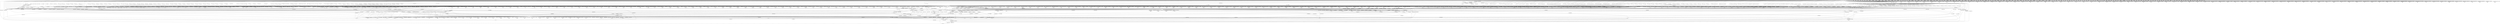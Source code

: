 digraph {
    0 [ label = "\"ETH\"" ]
    1 [ label = "\"SYN\"" ]
    2 [ label = "\"LTC\"" ]
    3 [ label = "\"BNB\"" ]
    4 [ label = "\"NEO\"" ]
    5 [ label = "\"QTUM\"" ]
    6 [ label = "\"EOS\"" ]
    7 [ label = "\"SNT\"" ]
    8 [ label = "\"BNT\"" ]
    9 [ label = "\"BCC\"" ]
    10 [ label = "\"GAS\"" ]
    11 [ label = "\"ALT\"" ]
    12 [ label = "\"HSR\"" ]
    13 [ label = "\"OAX\"" ]
    14 [ label = "\"DNT\"" ]
    15 [ label = "\"MCO\"" ]
    16 [ label = "\"ICN\"" ]
    17 [ label = "\"WTC\"" ]
    18 [ label = "\"LRC\"" ]
    19 [ label = "\"YOYO\"" ]
    20 [ label = "\"OMG\"" ]
    21 [ label = "\"ZRX\"" ]
    22 [ label = "\"STRAT\"" ]
    23 [ label = "\"SNGLS\"" ]
    24 [ label = "\"BQX\"" ]
    25 [ label = "\"KNC\"" ]
    26 [ label = "\"FUN\"" ]
    27 [ label = "\"SNM\"" ]
    28 [ label = "\"IOTA\"" ]
    29 [ label = "\"LINK\"" ]
    30 [ label = "\"XVG\"" ]
    31 [ label = "\"SALT\"" ]
    32 [ label = "\"MDA\"" ]
    33 [ label = "\"MTL\"" ]
    34 [ label = "\"SUB\"" ]
    35 [ label = "\"ETC\"" ]
    36 [ label = "\"MTH\"" ]
    37 [ label = "\"ENG\"" ]
    38 [ label = "\"ZEC\"" ]
    39 [ label = "\"AST\"" ]
    40 [ label = "\"DASH\"" ]
    41 [ label = "\"BTG\"" ]
    42 [ label = "\"EVX\"" ]
    43 [ label = "\"REQ\"" ]
    44 [ label = "\"VIB\"" ]
    45 [ label = "\"TRX\"" ]
    46 [ label = "\"POWR\"" ]
    47 [ label = "\"ARK\"" ]
    48 [ label = "\"XRP\"" ]
    49 [ label = "\"MOD\"" ]
    50 [ label = "\"ENJ\"" ]
    51 [ label = "\"STORJ\"" ]
    52 [ label = "\"VEN\"" ]
    53 [ label = "\"KMD\"" ]
    54 [ label = "\"NULS\"" ]
    55 [ label = "\"RCN\"" ]
    56 [ label = "\"RDN\"" ]
    57 [ label = "\"XMR\"" ]
    58 [ label = "\"DLT\"" ]
    59 [ label = "\"AMB\"" ]
    60 [ label = "\"BAT\"" ]
    61 [ label = "\"BCPT\"" ]
    62 [ label = "\"ARN\"" ]
    63 [ label = "\"GVT\"" ]
    64 [ label = "\"CDT\"" ]
    65 [ label = "\"GXS\"" ]
    66 [ label = "\"POE\"" ]
    67 [ label = "\"QSP\"" ]
    68 [ label = "\"BTS\"" ]
    69 [ label = "\"XZC\"" ]
    70 [ label = "\"LSK\"" ]
    71 [ label = "\"TNT\"" ]
    72 [ label = "\"FUEL\"" ]
    73 [ label = "\"MANA\"" ]
    74 [ label = "\"BCD\"" ]
    75 [ label = "\"DGD\"" ]
    76 [ label = "\"ADX\"" ]
    77 [ label = "\"ADA\"" ]
    78 [ label = "\"PPT\"" ]
    79 [ label = "\"CMT\"" ]
    80 [ label = "\"XLM\"" ]
    81 [ label = "\"CND\"" ]
    82 [ label = "\"LEND\"" ]
    83 [ label = "\"WABI\"" ]
    84 [ label = "\"TNB\"" ]
    85 [ label = "\"WAVES\"" ]
    86 [ label = "\"GTO\"" ]
    87 [ label = "\"ICX\"" ]
    88 [ label = "\"OST\"" ]
    89 [ label = "\"ELF\"" ]
    90 [ label = "\"AION\"" ]
    91 [ label = "\"NEBL\"" ]
    92 [ label = "\"BRD\"" ]
    93 [ label = "\"EDO\"" ]
    94 [ label = "\"WINGS\"" ]
    95 [ label = "\"NAV\"" ]
    96 [ label = "\"LUN\"" ]
    97 [ label = "\"TRIG\"" ]
    98 [ label = "\"APPC\"" ]
    99 [ label = "\"VIBE\"" ]
    100 [ label = "\"RLC\"" ]
    101 [ label = "\"INS\"" ]
    102 [ label = "\"PIVX\"" ]
    103 [ label = "\"IOST\"" ]
    104 [ label = "\"CHAT\"" ]
    105 [ label = "\"STEEM\"" ]
    106 [ label = "\"NANO\"" ]
    107 [ label = "\"VIA\"" ]
    108 [ label = "\"BLZ\"" ]
    109 [ label = "\"AE\"" ]
    110 [ label = "\"RPX\"" ]
    111 [ label = "\"NCASH\"" ]
    112 [ label = "\"POA\"" ]
    113 [ label = "\"ZIL\"" ]
    114 [ label = "\"ONT\"" ]
    115 [ label = "\"STORM\"" ]
    116 [ label = "\"XEM\"" ]
    117 [ label = "\"WAN\"" ]
    118 [ label = "\"WPR\"" ]
    119 [ label = "\"QLC\"" ]
    120 [ label = "\"SYS\"" ]
    121 [ label = "\"GRS\"" ]
    122 [ label = "\"CLOAK\"" ]
    123 [ label = "\"GNT\"" ]
    124 [ label = "\"LOOM\"" ]
    125 [ label = "\"BCN\"" ]
    126 [ label = "\"REP\"" ]
    127 [ label = "\"TUSD\"" ]
    128 [ label = "\"ZEN\"" ]
    129 [ label = "\"SKY\"" ]
    130 [ label = "\"CVC\"" ]
    131 [ label = "\"THETA\"" ]
    132 [ label = "\"IOTX\"" ]
    133 [ label = "\"QKC\"" ]
    134 [ label = "\"AGI\"" ]
    135 [ label = "\"NXS\"" ]
    136 [ label = "\"DATA\"" ]
    137 [ label = "\"SC\"" ]
    138 [ label = "\"NPXS\"" ]
    139 [ label = "\"KEY\"" ]
    140 [ label = "\"NAS\"" ]
    141 [ label = "\"MFT\"" ]
    142 [ label = "\"DENT\"" ]
    143 [ label = "\"ARDR\"" ]
    144 [ label = "\"HOT\"" ]
    145 [ label = "\"VET\"" ]
    146 [ label = "\"DOCK\"" ]
    147 [ label = "\"POLY\"" ]
    148 [ label = "\"PHX\"" ]
    149 [ label = "\"HC\"" ]
    150 [ label = "\"GO\"" ]
    151 [ label = "\"JTO\"" ]
    152 [ label = "\"RVN\"" ]
    153 [ label = "\"DCR\"" ]
    154 [ label = "\"ID\"" ]
    155 [ label = "\"MITH\"" ]
    156 [ label = "\"AEUR\"" ]
    157 [ label = "\"BCHSV\"" ]
    158 [ label = "\"REN\"" ]
    159 [ label = "\"BONK\"" ]
    160 [ label = "\"USDS\"" ]
    161 [ label = "\"ONG\"" ]
    162 [ label = "\"FET\"" ]
    163 [ label = "\"CELR\"" ]
    164 [ label = "\"RDNT\"" ]
    165 [ label = "\"ACE\"" ]
    166 [ label = "\"VIC\"" ]
    167 [ label = "\"VANRY\"" ]
    168 [ label = "\"NTRN\"" ]
    169 [ label = "\"XAI\"" ]
    170 [ label = "\"BTCB\"" ]
    171 [ label = "\"1000SATS\"" ]
    172 [ label = "\"USDSB\"" ]
    173 [ label = "\"ERD\"" ]
    174 [ label = "\"AI\"" ]
    175 [ label = "\"DUSK\"" ]
    176 [ label = "\"BGBP\"" ]
    177 [ label = "\"LQTY\"" ]
    178 [ label = "\"WIN\"" ]
    179 [ label = "\"COS\"" ]
    180 [ label = "\"TUSDB\"" ]
    181 [ label = "\"COCOS\"" ]
    182 [ label = "\"TOMO\"" ]
    183 [ label = "\"PERL\"" ]
    184 [ label = "\"CHZ\"" ]
    185 [ label = "\"BAND\"" ]
    186 [ label = "\"WIF\"" ]
    187 [ label = "\"BEAM\"" ]
    188 [ label = "\"XTZ\"" ]
    189 [ label = "\"HBAR\"" ]
    190 [ label = "\"NKN\"" ]
    191 [ label = "\"STX\"" ]
    192 [ label = "\"KAVA\"" ]
    193 [ label = "\"NGN\"" ]
    194 [ label = "\"ARPA\"" ]
    195 [ label = "\"CTXC\"" ]
    196 [ label = "\"FDUSD\"" ]
    197 [ label = "\"MAV\"" ]
    198 [ label = "\"TROY\"" ]
    199 [ label = "\"VITE\"" ]
    200 [ label = "\"FTT\"" ]
    201 [ label = "\"GNS\"" ]
    202 [ label = "\"DYM\"" ]
    203 [ label = "\"OGN\"" ]
    204 [ label = "\"DREP\"" ]
    205 [ label = "\"BULL\"" ]
    206 [ label = "\"BEAR\"" ]
    207 [ label = "\"ETHBULL\"" ]
    208 [ label = "\"ETHBEAR\"" ]
    209 [ label = "\"TCT\"" ]
    210 [ label = "\"WRX\"" ]
    211 [ label = "\"LTO\"" ]
    212 [ label = "\"EOSBULL\"" ]
    213 [ label = "\"EOSBEAR\"" ]
    214 [ label = "\"XRPBULL\"" ]
    215 [ label = "\"XRPBEAR\"" ]
    216 [ label = "\"MBL\"" ]
    217 [ label = "\"COTI\"" ]
    218 [ label = "\"BNBBULL\"" ]
    219 [ label = "\"BNBBEAR\"" ]
    220 [ label = "\"STPT\"" ]
    221 [ label = "\"ZAR\"" ]
    222 [ label = "\"BKRW\"" ]
    223 [ label = "\"PEPE\"" ]
    224 [ label = "\"IDRT\"" ]
    225 [ label = "\"CTSI\"" ]
    226 [ label = "\"HIVE\"" ]
    227 [ label = "\"CHR\"" ]
    228 [ label = "\"BTCUP\"" ]
    229 [ label = "\"BTCDOWN\"" ]
    230 [ label = "\"MDT\"" ]
    231 [ label = "\"STMX\"" ]
    232 [ label = "\"IQ\"" ]
    233 [ label = "\"PNT\"" ]
    234 [ label = "\"RONIN\"" ]
    235 [ label = "\"DGB\"" ]
    236 [ label = "\"UAH\"" ]
    237 [ label = "\"GFT\"" ]
    238 [ label = "\"PYTH\"" ]
    239 [ label = "\"PDA\"" ]
    240 [ label = "\"SNX\"" ]
    241 [ label = "\"ETHUP\"" ]
    242 [ label = "\"ETHDOWN\"" ]
    243 [ label = "\"ADAUP\"" ]
    244 [ label = "\"ADADOWN\"" ]
    245 [ label = "\"LINKUP\"" ]
    246 [ label = "\"LINKDOWN\"" ]
    247 [ label = "\"VTHO\"" ]
    248 [ label = "\"IRIS\"" ]
    249 [ label = "\"MKR\"" ]
    250 [ label = "\"DAI\"" ]
    251 [ label = "\"METIS\"" ]
    252 [ label = "\"JUP\"" ]
    253 [ label = "\"FIO\"" ]
    254 [ label = "\"BNBUP\"" ]
    255 [ label = "\"BNBDOWN\"" ]
    256 [ label = "\"XTZUP\"" ]
    257 [ label = "\"XTZDOWN\"" ]
    258 [ label = "\"AVA\"" ]
    259 [ label = "\"BAL\"" ]
    260 [ label = "\"YFI\"" ]
    261 [ label = "\"JST\"" ]
    262 [ label = "\"SRM\"" ]
    263 [ label = "\"ANT\"" ]
    264 [ label = "\"CRV\"" ]
    265 [ label = "\"SAND\"" ]
    266 [ label = "\"OCEAN\"" ]
    267 [ label = "\"NMR\"" ]
    268 [ label = "\"AEVO\"" ]
    269 [ label = "\"LUNA\"" ]
    270 [ label = "\"IDEX\"" ]
    271 [ label = "\"RSR\"" ]
    272 [ label = "\"PAXG\"" ]
    273 [ label = "\"WNXM\"" ]
    274 [ label = "\"TRB\"" ]
    275 [ label = "\"BZRX\"" ]
    276 [ label = "\"WBTC\"" ]
    277 [ label = "\"SUSHI\"" ]
    278 [ label = "\"YFII\"" ]
    279 [ label = "\"KSM\"" ]
    280 [ label = "\"EGLD\"" ]
    281 [ label = "\"DIA\"" ]
    282 [ label = "\"UMA\"" ]
    283 [ label = "\"EOSUP\"" ]
    284 [ label = "\"EOSDOWN\"" ]
    285 [ label = "\"TRXUP\"" ]
    286 [ label = "\"TRXDOWN\"" ]
    287 [ label = "\"XRPUP\"" ]
    288 [ label = "\"XRPDOWN\"" ]
    289 [ label = "\"DOTUP\"" ]
    290 [ label = "\"DOTDOWN\"" ]
    291 [ label = "\"BEL\"" ]
    292 [ label = "\"WING\"" ]
    293 [ label = "\"SWRV\"" ]
    294 [ label = "\"LTCUP\"" ]
    295 [ label = "\"LTCDOWN\"" ]
    296 [ label = "\"CREAM\"" ]
    297 [ label = "\"AXL\"" ]
    298 [ label = "\"NBS\"" ]
    299 [ label = "\"OXT\"" ]
    300 [ label = "\"SUN\"" ]
    301 [ label = "\"ETHFI\"" ]
    302 [ label = "\"HNT\"" ]
    303 [ label = "\"BAKE\"" ]
    304 [ label = "\"BURGER\"" ]
    305 [ label = "\"FLM\"" ]
    306 [ label = "\"SCRT\"" ]
    307 [ label = "\"CAKE\"" ]
    308 [ label = "\"SPARTA\"" ]
    309 [ label = "\"UNIUP\"" ]
    310 [ label = "\"UNIDOWN\"" ]
    311 [ label = "\"ORN\"" ]
    312 [ label = "\"UTK\"" ]
    313 [ label = "\"XVS\"" ]
    314 [ label = "\"ALPHA\"" ]
    315 [ label = "\"VIDT\"" ]
    316 [ label = "\"AAVE\"" ]
    317 [ label = "\"PORTAL\"" ]
    318 [ label = "\"WBETH\"" ]
    319 [ label = "\"SXPUP\"" ]
    320 [ label = "\"SXPDOWN\"" ]
    321 [ label = "\"COMBO\"" ]
    322 [ label = "\"FILUP\"" ]
    323 [ label = "\"FILDOWN\"" ]
    324 [ label = "\"YFIUP\"" ]
    325 [ label = "\"YFIDOWN\"" ]
    326 [ label = "\"EDU\"" ]
    327 [ label = "\"AERGO\"" ]
    328 [ label = "\"EASY\"" ]
    329 [ label = "\"AUDIO\"" ]
    330 [ label = "\"CTK\"" ]
    331 [ label = "\"BCHUP\"" ]
    332 [ label = "\"BCHDOWN\"" ]
    333 [ label = "\"BOT\"" ]
    334 [ label = "\"AKRO\"" ]
    335 [ label = "\"KP3R\"" ]
    336 [ label = "\"AXS\"" ]
    337 [ label = "\"HARD\"" ]
    338 [ label = "\"RENBTC\"" ]
    339 [ label = "\"SLP\"" ]
    340 [ label = "\"CVP\"" ]
    341 [ label = "\"STRAX\"" ]
    342 [ label = "\"FOR\"" ]
    343 [ label = "\"UNFI\"" ]
    344 [ label = "\"FRONT\"" ]
    345 [ label = "\"BCHA\"" ]
    346 [ label = "\"ROSE\"" ]
    347 [ label = "\"HEGIC\"" ]
    348 [ label = "\"AAVEUP\"" ]
    349 [ label = "\"AAVEDOWN\"" ]
    350 [ label = "\"PROM\"" ]
    351 [ label = "\"SKL\"" ]
    352 [ label = "\"SUSD\"" ]
    353 [ label = "\"COVER\"" ]
    354 [ label = "\"GLM\"" ]
    355 [ label = "\"GHST\"" ]
    356 [ label = "\"SUSHIUP\"" ]
    357 [ label = "\"SUSHIDOWN\"" ]
    358 [ label = "\"XLMUP\"" ]
    359 [ label = "\"XLMDOWN\"" ]
    360 [ label = "\"DF\"" ]
    361 [ label = "\"GRT\"" ]
    362 [ label = "\"JUV\"" ]
    363 [ label = "\"PSG\"" ]
    364 [ label = "\"BVND\"" ]
    365 [ label = "\"1INCH\"" ]
    366 [ label = "\"REEF\"" ]
    367 [ label = "\"OG\"" ]
    368 [ label = "\"ATM\"" ]
    369 [ label = "\"ASR\"" ]
    370 [ label = "\"CELO\"" ]
    371 [ label = "\"RIF\"" ]
    372 [ label = "\"BTCST\"" ]
    373 [ label = "\"TRU\"" ]
    374 [ label = "\"DEXE\"" ]
    375 [ label = "\"CKB\"" ]
    376 [ label = "\"TWT\"" ]
    377 [ label = "\"FIRO\"" ]
    378 [ label = "\"BETH\"" ]
    379 [ label = "\"PROS\"" ]
    380 [ label = "\"LIT\"" ]
    381 [ label = "\"VAI\"" ]
    382 [ label = "\"SFP\"" ]
    383 [ label = "\"FXS\"" ]
    384 [ label = "\"DODO\"" ]
    385 [ label = "\"UFT\"" ]
    386 [ label = "\"ACM\"" ]
    387 [ label = "\"AUCTION\"" ]
    388 [ label = "\"PHA\"" ]
    389 [ label = "\"TVK\"" ]
    390 [ label = "\"BADGER\"" ]
    391 [ label = "\"FIS\"" ]
    392 [ label = "\"OM\"" ]
    393 [ label = "\"POND\"" ]
    394 [ label = "\"DEGO\"" ]
    395 [ label = "\"ALICE\"" ]
    396 [ label = "\"BIFI\"" ]
    397 [ label = "\"LINA\"" ]
    398 [ label = "\"PERP\"" ]
    399 [ label = "\"RAMP\"" ]
    400 [ label = "\"SUPER\"" ]
    401 [ label = "\"CFX\"" ]
    402 [ label = "\"EPS\"" ]
    403 [ label = "\"AUTO\"" ]
    404 [ label = "\"TKO\"" ]
    405 [ label = "\"PUNDIX\"" ]
    406 [ label = "\"TLM\"" ]
    407 [ label = "\"1INCHUP\"" ]
    408 [ label = "\"1INCHDOWN\"" ]
    409 [ label = "\"MIR\"" ]
    410 [ label = "\"BAR\"" ]
    411 [ label = "\"FORTH\"" ]
    412 [ label = "\"EZ\"" ]
    413 [ label = "\"BOME\"" ]
    414 [ label = "\"ICP\"" ]
    415 [ label = "\"AR\"" ]
    416 [ label = "\"POLS\"" ]
    417 [ label = "\"MDX\"" ]
    418 [ label = "\"MASK\"" ]
    419 [ label = "\"LPT\"" ]
    420 [ label = "\"AGIX\"" ]
    421 [ label = "\"NU\"" ]
    422 [ label = "\"ATA\"" ]
    423 [ label = "\"GTC\"" ]
    424 [ label = "\"TORN\"" ]
    425 [ label = "\"KEEP\"" ]
    426 [ label = "\"ERN\"" ]
    427 [ label = "\"KLAY\"" ]
    428 [ label = "\"BOND\"" ]
    429 [ label = "\"MLN\"" ]
    430 [ label = "\"BEAMX\"" ]
    431 [ label = "\"C98\"" ]
    432 [ label = "\"CLV\"" ]
    433 [ label = "\"QNT\"" ]
    434 [ label = "\"FLOW\"" ]
    435 [ label = "\"XEC\"" ]
    436 [ label = "\"MINA\"" ]
    437 [ label = "\"RAY\"" ]
    438 [ label = "\"FARM\"" ]
    439 [ label = "\"ALPACA\"" ]
    440 [ label = "\"MBOX\"" ]
    441 [ label = "\"VGX\"" ]
    442 [ label = "\"WAXP\"" ]
    443 [ label = "\"TRIBE\"" ]
    444 [ label = "\"GNO\"" ]
    445 [ label = "\"DYDX\"" ]
    446 [ label = "\"USDP\"" ]
    447 [ label = "\"GALA\"" ]
    448 [ label = "\"ILV\"" ]
    449 [ label = "\"YGG\"" ]
    450 [ label = "\"FIDA\"" ]
    451 [ label = "\"AGLD\"" ]
    452 [ label = "\"RAD\"" ]
    453 [ label = "\"BETA\"" ]
    454 [ label = "\"RARE\"" ]
    455 [ label = "\"SSV\"" ]
    456 [ label = "\"LAZIO\"" ]
    457 [ label = "\"CHESS\"" ]
    458 [ label = "\"DAR\"" ]
    459 [ label = "\"BNX\"" ]
    460 [ label = "\"RGT\"" ]
    461 [ label = "\"MOVR\"" ]
    462 [ label = "\"CITY\"" ]
    463 [ label = "\"ENS\"" ]
    464 [ label = "\"QI\"" ]
    465 [ label = "\"PORTO\"" ]
    466 [ label = "\"JASMY\"" ]
    467 [ label = "\"AMP\"" ]
    468 [ label = "\"PLA\"" ]
    469 [ label = "\"PYR\"" ]
    470 [ label = "\"RNDR\"" ]
    471 [ label = "\"ALCX\"" ]
    472 [ label = "\"SANTOS\"" ]
    473 [ label = "\"MC\"" ]
    474 [ label = "\"ANY\"" ]
    475 [ label = "\"BICO\"" ]
    476 [ label = "\"FLUX\"" ]
    477 [ label = "\"VOXEL\"" ]
    478 [ label = "\"HIGH\"" ]
    479 [ label = "\"CVX\"" ]
    480 [ label = "\"PEOPLE\"" ]
    481 [ label = "\"OOKI\"" ]
    482 [ label = "\"SPELL\"" ]
    483 [ label = "\"UST\"" ]
    484 [ label = "\"JOE\"" ]
    485 [ label = "\"ACH\"" ]
    486 [ label = "\"IMX\"" ]
    487 [ label = "\"GLMR\"" ]
    488 [ label = "\"LOKA\"" ]
    489 [ label = "\"API3\"" ]
    490 [ label = "\"BTTC\"" ]
    491 [ label = "\"ACA\"" ]
    492 [ label = "\"ANC\"" ]
    493 [ label = "\"BDOT\"" ]
    494 [ label = "\"XNO\"" ]
    495 [ label = "\"WOO\"" ]
    496 [ label = "\"ALPINE\"" ]
    497 [ label = "\"T\"" ]
    498 [ label = "\"ASTR\"" ]
    499 [ label = "\"JPY\"" ]
    500 [ label = "\"KDA\"" ]
    501 [ label = "\"APE\"" ]
    502 [ label = "\"BSW\"" ]
    503 [ label = "\"MULTI\"" ]
    504 [ label = "\"MOB\"" ]
    505 [ label = "\"NEXO\"" ]
    506 [ label = "\"REI\"" ]
    507 [ label = "\"GAL\"" ]
    508 [ label = "\"ARS\"" ]
    509 [ label = "\"EPX\"" ]
    510 [ label = "\"LUNC\"" ]
    511 [ label = "\"USTC\"" ]
    512 [ label = "\"ARKM\"" ]
    513 [ label = "\"LEVER\"" ]
    514 [ label = "\"STG\"" ]
    515 [ label = "\"GMX\"" ]
    516 [ label = "\"POLYX\"" ]
    517 [ label = "\"APT\"" ]
    518 [ label = "\"PLN\"" ]
    519 [ label = "\"OSMO\"" ]
    520 [ label = "\"HFT\"" ]
    521 [ label = "\"HOOK\"" ]
    522 [ label = "\"MAGIC\"" ]
    523 [ label = "\"RON\"" ]
    524 [ label = "\"HIFI\"" ]
    525 [ label = "\"RPL\"" ]
    0 -> 518 [ label = "-13.77066389291676" ]
    196 -> 131 [ label = "1.5626698261027023" ]
    196 -> 517 [ label = "3.875485204252006" ]
    326 -> 3 [ label = "9.109396107847996" ]
    154 -> 127 [ label = "-0.7275197107780541" ]
    73 -> 3 [ label = "9.333516069162574" ]
    478 -> 3 [ label = "7.777699914100935" ]
    270 -> 3 [ label = "12.300755417025048" ]
    5 -> 0 [ label = "9.661273242852134" ]
    0 -> 5 [ label = "-9.661273242852134" ]
    6 -> 0 [ label = "11.819911223061043" ]
    0 -> 6 [ label = "-11.819911223061043" ]
    7 -> 0 [ label = "16.312155558726236" ]
    0 -> 7 [ label = "-16.312155558726236" ]
    8 -> 0 [ label = "12.05321105898724" ]
    0 -> 8 [ label = "-12.05321105898724" ]
    181 -> 3 [ label = "7.482936001593622" ]
    511 -> 196 [ label = "5.178737412276596" ]
    3 -> 181 [ label = "-7.482936001593622" ]
    414 -> 0 [ label = "8.16462562856839" ]
    3 -> 0 [ label = "2.668409424133763" ]
    0 -> 3 [ label = "-2.668409424133763" ]
    0 -> 378 [ label = "-0.0005771934627455233" ]
    0 -> 304 [ label = "-11.117787378107137" ]
    328 -> 0 [ label = "7.32655212141281" ]
    307 -> 3 [ label = "7.109196909360847" ]
    210 -> 3 [ label = "11.294943948780524" ]
    343 -> 3 [ label = "5.2356878190666185" ]
    13 -> 0 [ label = "12.457457055381767" ]
    0 -> 13 [ label = "-12.457457055381767" ]
    14 -> 0 [ label = "15.123698491024392" ]
    0 -> 14 [ label = "-15.123698491024392" ]
    15 -> 0 [ label = "7.436712984832976" ]
    0 -> 15 [ label = "-7.436712984832976" ]
    16 -> 0 [ label = "9.231996116036905" ]
    0 -> 16 [ label = "-9.231996116036905" ]
    259 -> 3 [ label = "1.2317521450971554" ]
    169 -> 196 [ label = "-0.20489192483723398" ]
    439 -> 3 [ label = "10.048925519962333" ]
    274 -> 3 [ label = "0.9517638143471524" ]
    17 -> 0 [ label = "12.042825320425916" ]
    0 -> 17 [ label = "-12.042825320425916" ]
    0 -> 502 [ label = "-12.837754895921446" ]
    0 -> 264 [ label = "-12.232516725307324" ]
    18 -> 0 [ label = "13.141578550656074" ]
    0 -> 18 [ label = "-13.141578550656074" ]
    308 -> 3 [ label = "13.893747103889208" ]
    3 -> 279 [ label = "-3.461163892258534" ]
    222 -> 316 [ label = "17.324804627611726" ]
    230 -> 3 [ label = "10.405656308580824" ]
    182 -> 3 [ label = "4.941198646383814" ]
    3 -> 230 [ label = "-10.405656308580824" ]
    20 -> 0 [ label = "10.304034684851382" ]
    0 -> 20 [ label = "-10.304034684851382" ]
    3 -> 182 [ label = "-4.941198646383814" ]
    3 -> 253 [ label = "-12.515404404591045" ]
    21 -> 0 [ label = "13.29639462264925" ]
    0 -> 21 [ label = "-13.29639462264925" ]
    263 -> 3 [ label = "5.825005628879291" ]
    223 -> 196 [ label = "17.189562358457437" ]
    22 -> 0 [ label = "9.891278848298457" ]
    0 -> 22 [ label = "-9.891278848298457" ]
    512 -> 3 [ label = "7.715550303835332" ]
    3 -> 487 [ label = "-9.935801418446372" ]
    23 -> 0 [ label = "14.202015798870203" ]
    0 -> 23 [ label = "-14.202015798870203" ]
    196 -> 186 [ label = "1.443023090620804" ]
    480 -> 3 [ label = "14.384674109436537" ]
    24 -> 0 [ label = "9.628358620379398" ]
    0 -> 24 [ label = "-9.628358620379398" ]
    127 -> 164 [ label = "-1.6099927379084407" ]
    0 -> 306 [ label = "-12.57401656470609" ]
    25 -> 0 [ label = "11.309150630073702" ]
    0 -> 25 [ label = "-11.309150630073702" ]
    196 -> 413 [ label = "-6.471368674264591" ]
    397 -> 3 [ label = "13.644133213817735" ]
    26 -> 0 [ label = "19.38560020021888" ]
    0 -> 26 [ label = "-19.38560020021888" ]
    196 -> 268 [ label = "1.207892851641333" ]
    231 -> 0 [ label = "18.38560020021888" ]
    27 -> 0 [ label = "14.291757591607398" ]
    0 -> 27 [ label = "-14.291757591607398" ]
    4 -> 0 [ label = "7.710283551513701" ]
    0 -> 4 [ label = "-7.710283551513701" ]
    183 -> 3 [ label = "13.765656630388484" ]
    0 -> 231 [ label = "-18.38560020021888" ]
    28 -> 0 [ label = "13.454215042689615" ]
    0 -> 28 [ label = "-13.454215042689615" ]
    3 -> 183 [ label = "-13.765656630388484" ]
    3 -> 226 [ label = "-7.864806636937266" ]
    29 -> 0 [ label = "7.577043679874823" ]
    0 -> 29 [ label = "-7.577043679874823" ]
    3 -> 483 [ label = "-10.141213075484343" ]
    3 -> 73 [ label = "-9.333516069162574" ]
    30 -> 0 [ label = "19.235574756214273" ]
    0 -> 30 [ label = "-19.235574756214273" ]
    346 -> 0 [ label = "14.589938559994263" ]
    204 -> 3 [ label = "13.38005255169616" ]
    31 -> 0 [ label = "9.779283727017592" ]
    0 -> 31 [ label = "-9.779283727017592" ]
    0 -> 458 [ label = "-13.267654727208196" ]
    3 -> 165 [ label = "-5.80309085245085" ]
    32 -> 0 [ label = "9.108599478870886" ]
    0 -> 32 [ label = "-9.108599478870886" ]
    413 -> 196 [ label = "6.471368674264591" ]
    301 -> 196 [ label = "-1.6359865037456232" ]
    33 -> 0 [ label = "10.514982131782268" ]
    0 -> 33 [ label = "-10.514982131782268" ]
    417 -> 3 [ label = "10.65777297010991" ]
    127 -> 344 [ label = "1.01128093610049" ]
    34 -> 0 [ label = "12.985071628120881" ]
    0 -> 34 [ label = "-12.985071628120881" ]
    127 -> 174 [ label = "0.8114710305298359" ]
    470 -> 196 [ label = "-3.6280736541961365" ]
    3 -> 417 [ label = "-10.65777297010991" ]
    0 -> 328 [ label = "-7.32655212141281" ]
    35 -> 0 [ label = "6.823370846788346" ]
    0 -> 35 [ label = "-6.823370846788346" ]
    336 -> 0 [ label = "8.43521408075956" ]
    422 -> 3 [ label = "11.404091563263778" ]
    3 -> 199 [ label = "-10.466002164514775" ]
    458 -> 3 [ label = "11.390549416190614" ]
    36 -> 0 [ label = "14.561753145040262" ]
    0 -> 36 [ label = "-14.561753145040262" ]
    0 -> 336 [ label = "-8.43521408075956" ]
    196 -> 0 [ label = "11.775276932786278" ]
    37 -> 0 [ label = "9.06676337508267" ]
    0 -> 37 [ label = "-9.06676337508267" ]
    3 -> 439 [ label = "-10.048925519962333" ]
    127 -> 154 [ label = "0.7275197107780541" ]
    240 -> 0 [ label = "9.819129062542622" ]
    3 -> 422 [ label = "-11.404091563263778" ]
    38 -> 0 [ label = "7.000461736294833" ]
    0 -> 38 [ label = "-7.000461736294833" ]
    3 -> 271 [ label = "-16.840715138873062" ]
    277 -> 3 [ label = "8.533893936375907" ]
    0 -> 353 [ label = "-3.971883529024668" ]
    232 -> 3 [ label = "15.444210854012626" ]
    39 -> 0 [ label = "13.810553168362809" ]
    0 -> 39 [ label = "-13.810553168362809" ]
    2 -> 196 [ label = "-6.372255648445787" ]
    3 -> 232 [ label = "-15.444210854012626" ]
    40 -> 0 [ label = "6.645299606644393" ]
    0 -> 40 [ label = "-6.645299606644393" ]
    250 -> 0 [ label = "11.770824917435005" ]
    196 -> 223 [ label = "-17.189562358457437" ]
    418 -> 3 [ label = "6.764150423492437" ]
    3 -> 406 [ label = "-13.151520993262306" ]
    196 -> 447 [ label = "-4.0922171330403385" ]
    200 -> 3 [ label = "7.606825458829758" ]
    41 -> 0 [ label = "4.244821850781384" ]
    0 -> 41 [ label = "-4.244821850781384" ]
    3 -> 418 [ label = "-6.764150423492437" ]
    438 -> 3 [ label = "2.7226103011891363" ]
    42 -> 0 [ label = "10.644087039449733" ]
    0 -> 42 [ label = "-10.644087039449733" ]
    0 -> 276 [ label = "4.2600256559614555" ]
    3 -> 326 [ label = "-9.109396107847996" ]
    43 -> 0 [ label = "14.289155796419118" ]
    0 -> 43 [ label = "-14.289155796419118" ]
    481 -> 0 [ label = "18.603881205148127" ]
    162 -> 196 [ label = "-1.3504972470841332" ]
    44 -> 0 [ label = "14.823044112546006" ]
    0 -> 44 [ label = "-14.823044112546006" ]
    12 -> 0 [ label = "6.324932025744648" ]
    0 -> 12 [ label = "-6.324932025744648" ]
    266 -> 3 [ label = "9.016436120373523" ]
    453 -> 0 [ label = "14.865910098392183" ]
    45 -> 0 [ label = "14.788338434547281" ]
    0 -> 45 [ label = "-14.788338434547281" ]
    502 -> 0 [ label = "12.837754895921446" ]
    499 -> 0 [ label = "18.995292385828474" ]
    46 -> 0 [ label = "13.209102544853083" ]
    0 -> 46 [ label = "-13.209102544853083" ]
    477 -> 0 [ label = "12.271929382308521" ]
    0 -> 453 [ label = "-14.865910098392183" ]
    47 -> 0 [ label = "9.900901433077232" ]
    0 -> 47 [ label = "-9.900901433077232" ]
    19 -> 0 [ label = "14.066639597034387" ]
    0 -> 19 [ label = "-14.066639597034387" ]
    178 -> 45 [ label = "9.645010807716217" ]
    522 -> 196 [ label = "-0.1079556300873933" ]
    48 -> 0 [ label = "12.494440725051367" ]
    0 -> 48 [ label = "-12.494440725051367" ]
    45 -> 178 [ label = "-9.645010807716217" ]
    377 -> 0 [ label = "9.551107504235201" ]
    49 -> 0 [ label = "9.742979723616825" ]
    0 -> 49 [ label = "-9.742979723616825" ]
    184 -> 3 [ label = "12.036750806016231" ]
    3 -> 459 [ label = "-9.670649035661269" ]
    50 -> 0 [ label = "12.788950913877597" ]
    0 -> 50 [ label = "-12.788950913877597" ]
    3 -> 184 [ label = "-12.036750806016231" ]
    3 -> 26 [ label = "-15.692781709737057" ]
    51 -> 0 [ label = "11.707084469092184" ]
    0 -> 51 [ label = "-11.707084469092184" ]
    127 -> 169 [ label = "0.19874558184482394" ]
    477 -> 3 [ label = "10.494024543008702" ]
    52 -> 3 [ label = "2.7446805592942116" ]
    3 -> 52 [ label = "-2.7446805592942116" ]
    19 -> 3 [ label = "10.70756689512607" ]
    3 -> 19 [ label = "-10.70756689512607" ]
    46 -> 3 [ label = "8.020925838854549" ]
    3 -> 46 [ label = "-8.020925838854549" ]
    0 -> 506 [ label = "-15.662535422868936" ]
    326 -> 127 [ label = "-0.08539746099087643" ]
    52 -> 0 [ label = "8.264483645484386" ]
    0 -> 52 [ label = "-8.264483645484386" ]
    223 -> 127 [ label = "17.196046392027636" ]
    445 -> 3 [ label = "7.371474611681678" ]
    53 -> 0 [ label = "12.219385518114944" ]
    0 -> 53 [ label = "-12.219385518114944" ]
    54 -> 3 [ label = "6.313871540016304" ]
    3 -> 54 [ label = "-6.313871540016304" ]
    512 -> 127 [ label = "-1.3849339465751764" ]
    455 -> 127 [ label = "-5.718635616271338" ]
    55 -> 0 [ label = "11.376826247613852" ]
    0 -> 55 [ label = "-11.376826247613852" ]
    55 -> 3 [ label = "8.169601873942081" ]
    3 -> 55 [ label = "-8.169601873942081" ]
    455 -> 0 [ label = "6.051506798017764" ]
    438 -> 0 [ label = "4.987588654980436" ]
    54 -> 0 [ label = "10.911255284538285" ]
    0 -> 54 [ label = "-10.911255284538285" ]
    185 -> 3 [ label = "5.475214154215886" ]
    3 -> 65 [ label = "-7.7837276756518365" ]
    56 -> 0 [ label = "10.44916393802392" ]
    0 -> 56 [ label = "-10.44916393802392" ]
    56 -> 3 [ label = "7.32655212141281" ]
    3 -> 56 [ label = "-7.32655212141281" ]
    3 -> 185 [ label = "-5.475214154215886" ]
    0 -> 414 [ label = "-8.16462562856839" ]
    57 -> 0 [ label = "4.6323605509368955" ]
    0 -> 57 [ label = "-4.6323605509368955" ]
    58 -> 3 [ label = "8.702749878828293" ]
    3 -> 58 [ label = "-8.702749878828293" ]
    17 -> 3 [ label = "9.11378544754964" ]
    3 -> 17 [ label = "-9.11378544754964" ]
    196 -> 317 [ label = "0.963400137716715" ]
    292 -> 0 [ label = "8.149799057461044" ]
    58 -> 0 [ label = "12.538650148810879" ]
    0 -> 58 [ label = "-12.538650148810879" ]
    222 -> 3 [ label = "15.447567574195118" ]
    501 -> 3 [ label = "7.566066301131057" ]
    59 -> 0 [ label = "14.57401656470609" ]
    0 -> 59 [ label = "-14.57401656470609" ]
    59 -> 3 [ label = "10.511608391476285" ]
    3 -> 59 [ label = "-10.511608391476285" ]
    9 -> 0 [ label = "-1.305947180936484" ]
    0 -> 9 [ label = "1.305947180936484" ]
    483 -> 3 [ label = "10.141213075484343" ]
    3 -> 461 [ label = "-2.687799537362322" ]
    9 -> 3 [ label = "-5.762614578754559" ]
    3 -> 9 [ label = "5.762614578754559" ]
    434 -> 3 [ label = "8.658938784347804" ]
    3 -> 29 [ label = "-4.90920075629572" ]
    60 -> 0 [ label = "13.199570782680432" ]
    0 -> 60 [ label = "-13.199570782680432" ]
    60 -> 3 [ label = "9.093152493526837" ]
    3 -> 60 [ label = "-9.093152493526837" ]
    0 -> 455 [ label = "-6.051506798017764" ]
    460 -> 3 [ label = "4.644938617016365" ]
    61 -> 0 [ label = "13.57736327346248" ]
    0 -> 61 [ label = "-13.57736327346248" ]
    61 -> 3 [ label = "9.749174215919645" ]
    3 -> 61 [ label = "-9.749174215919645" ]
    211 -> 3 [ label = "8.655444164049937" ]
    0 -> 346 [ label = "-14.589938559994263" ]
    62 -> 0 [ label = "11.733762138486512" ]
    0 -> 62 [ label = "-11.733762138486512" ]
    353 -> 0 [ label = "3.971883529024668" ]
    3 -> 280 [ label = "-3.1989241408325424" ]
    63 -> 0 [ label = "8.022425521984276" ]
    0 -> 63 [ label = "-8.022425521984276" ]
    151 -> 196 [ label = "-1.867145276522048" ]
    3 -> 220 [ label = "-10.543551283979038" ]
    64 -> 0 [ label = "14.253778468107518" ]
    0 -> 64 [ label = "-14.253778468107518" ]
    3 -> 262 [ label = "-10.21732305165805" ]
    3 -> 502 [ label = "-11.709015141900746" ]
    65 -> 0 [ label = "10.644779810190963" ]
    0 -> 65 [ label = "-10.644779810190963" ]
    412 -> 0 [ label = "12.480357457491845" ]
    0 -> 374 [ label = "-9.503208396619883" ]
    4 -> 3 [ label = "4.704253469418681" ]
    3 -> 4 [ label = "-4.704253469418681" ]
    164 -> 127 [ label = "1.6099927379084407" ]
    179 -> 3 [ label = "15.188484513774588" ]
    66 -> 0 [ label = "17.200385327751974" ]
    0 -> 66 [ label = "-17.200385327751974" ]
    0 -> 352 [ label = "-10.88990941768696" ]
    194 -> 0 [ label = "15.369020845125052" ]
    67 -> 0 [ label = "15.440356813321081" ]
    0 -> 67 [ label = "-15.440356813321081" ]
    67 -> 3 [ label = "10.899522842393365" ]
    3 -> 67 [ label = "-10.899522842393365" ]
    187 -> 3 [ label = "5.521514782248605" ]
    196 -> 511 [ label = "-5.178737412276596" ]
    68 -> 0 [ label = "13.362016718240561" ]
    0 -> 68 [ label = "-13.362016718240561" ]
    68 -> 3 [ label = "9.431722682240968" ]
    3 -> 68 [ label = "-9.431722682240968" ]
    3 -> 187 [ label = "-5.521514782248605" ]
    3 -> 436 [ label = "-9.229395883958626" ]
    69 -> 0 [ label = "8.333516069162574" ]
    0 -> 69 [ label = "-8.333516069162574" ]
    69 -> 3 [ label = "1.9023892033735776" ]
    3 -> 69 [ label = "-1.9023892033735776" ]
    278 -> 3 [ label = "-2.144046369616707" ]
    3 -> 460 [ label = "-4.644938617016365" ]
    70 -> 0 [ label = "10.896494571946553" ]
    0 -> 70 [ label = "-10.896494571946553" ]
    70 -> 3 [ label = "3.9447488051507236" ]
    3 -> 70 [ label = "-3.9447488051507236" ]
    48 -> 222 [ label = "-8.320845667645722" ]
    473 -> 3 [ label = "10.484485343114521" ]
    71 -> 0 [ label = "16.729934708154524" ]
    0 -> 71 [ label = "-16.729934708154524" ]
    196 -> 252 [ label = "0.5125808786739686" ]
    3 -> 448 [ label = "-2.4819685073978306" ]
    72 -> 0 [ label = "15.458431081551918" ]
    0 -> 72 [ label = "-15.458431081551918" ]
    318 -> 0 [ label = "-0.04572253573460056" ]
    3 -> 473 [ label = "-10.484485343114521" ]
    73 -> 0 [ label = "12.490284297397137" ]
    0 -> 73 [ label = "-12.490284297397137" ]
    188 -> 3 [ label = "8.438213447829268" ]
    196 -> 191 [ label = "1.3854310371935203" ]
    74 -> 0 [ label = "8.63809692048604" ]
    0 -> 74 [ label = "-8.63809692048604" ]
    3 -> 188 [ label = "-8.438213447829268" ]
    3 -> 467 [ label = "-14.610001193288769" ]
    75 -> 0 [ label = "2.37632039170599" ]
    0 -> 75 [ label = "-2.37632039170599" ]
    28 -> 3 [ label = "10.44573926062227" ]
    3 -> 28 [ label = "-10.44573926062227" ]
    0 -> 344 [ label = "-11.563498692792091" ]
    252 -> 196 [ label = "-0.5125808786739686" ]
    76 -> 0 [ label = "13.843469385326964" ]
    0 -> 76 [ label = "-13.843469385326964" ]
    76 -> 3 [ label = "7.664489303652943" ]
    3 -> 76 [ label = "-7.664489303652943" ]
    222 -> 48 [ label = "8.320845667645722" ]
    26 -> 3 [ label = "15.692781709737057" ]
    77 -> 0 [ label = "12.387763393359778" ]
    0 -> 77 [ label = "-12.387763393359778" ]
    0 -> 280 [ label = "-5.8631261532983485" ]
    0 -> 194 [ label = "-15.369020845125052" ]
    78 -> 0 [ label = "9.470089122038019" ]
    0 -> 78 [ label = "-9.470089122038019" ]
    3 -> 480 [ label = "-14.384674109436537" ]
    3 -> 507 [ label = "-7.6750650018911335" ]
    79 -> 0 [ label = "17.28771237954945" ]
    0 -> 79 [ label = "-17.28771237954945" ]
    79 -> 3 [ label = "10.759141060678692" ]
    3 -> 79 [ label = "-10.759141060678692" ]
    297 -> 196 [ label = "-0.8408458875620731" ]
    280 -> 196 [ label = "-5.905206468795705" ]
    80 -> 0 [ label = "14.753650777128332" ]
    0 -> 80 [ label = "-14.753650777128332" ]
    80 -> 3 [ label = "11.68554058879607" ]
    3 -> 80 [ label = "-11.68554058879607" ]
    196 -> 11 [ label = "-1.0690583345276456" ]
    463 -> 196 [ label = "-4.399854673572431" ]
    81 -> 0 [ label = "15.231683840626697" ]
    0 -> 81 [ label = "-15.231683840626697" ]
    81 -> 3 [ label = "11.522602017669865" ]
    3 -> 81 [ label = "-11.522602017669865" ]
    419 -> 3 [ label = "4.848504824608166" ]
    197 -> 127 [ label = "0.8836352433082154" ]
    82 -> 0 [ label = "9.509777226079011" ]
    0 -> 82 [ label = "-9.509777226079011" ]
    517 -> 0 [ label = "7.896425821438265" ]
    3 -> 445 [ label = "-7.371474611681678" ]
    83 -> 0 [ label = "11.276646178143244" ]
    0 -> 83 [ label = "-11.276646178143244" ]
    83 -> 3 [ label = "12.016884463995785" ]
    3 -> 83 [ label = "-12.016884463995785" ]
    2 -> 0 [ label = "5.402016006210054" ]
    0 -> 2 [ label = "-5.402016006210054" ]
    0 -> 412 [ label = "-12.480357457491845" ]
    450 -> 3 [ label = "7.5248320866324505" ]
    2 -> 3 [ label = "2.736965594166206" ]
    3 -> 2 [ label = "-2.736965594166206" ]
    3 -> 419 [ label = "-4.848504824608166" ]
    127 -> 401 [ label = "-1.3331525325496165" ]
    84 -> 0 [ label = "17.02083590742126" ]
    0 -> 84 [ label = "-17.02083590742126" ]
    447 -> 3 [ label = "13.202151754676823" ]
    127 -> 180 [ label = "-0.003611253552378836" ]
    85 -> 0 [ label = "9.940046723248479" ]
    0 -> 85 [ label = "-9.940046723248479" ]
    85 -> 3 [ label = "7.606825458829758" ]
    3 -> 85 [ label = "-7.606825458829758" ]
    189 -> 3 [ label = "12.27478620510518" ]
    3 -> 492 [ label = "-12.92257978609692" ]
    86 -> 0 [ label = "14.932921730318379" ]
    0 -> 86 [ label = "-14.932921730318379" ]
    86 -> 3 [ label = "11.472136950686878" ]
    3 -> 86 [ label = "-11.472136950686878" ]
    3 -> 189 [ label = "-12.27478620510518" ]
    0 -> 316 [ label = "-4.85391832079453" ]
    87 -> 0 [ label = "13.050148661231773" ]
    0 -> 87 [ label = "-13.050148661231773" ]
    87 -> 3 [ label = "7.747313073918826" ]
    3 -> 87 [ label = "-7.747313073918826" ]
    108 -> 196 [ label = "1.5977144081300039" ]
    127 -> 197 [ label = "-0.8836352433082154" ]
    88 -> 0 [ label = "18.761643567881862" ]
    0 -> 88 [ label = "-18.761643567881862" ]
    88 -> 3 [ label = "10.895394956770689" ]
    3 -> 88 [ label = "-10.895394956770689" ]
    77 -> 222 [ label = "-8.355571338397745" ]
    0 -> 380 [ label = "-11.459487019190565" ]
    89 -> 0 [ label = "12.528982811091586" ]
    0 -> 89 [ label = "-12.528982811091586" ]
    196 -> 35 [ label = "4.9532652390148435" ]
    480 -> 0 [ label = "17.191720466624847" ]
    90 -> 0 [ label = "15.206372752097511" ]
    0 -> 90 [ label = "-15.206372752097511" ]
    90 -> 3 [ label = "8.580077160004153" ]
    3 -> 90 [ label = "-8.580077160004153" ]
    313 -> 3 [ label = "5.318469775114951" ]
    165 -> 196 [ label = "-3.298599668232615" ]
    91 -> 3 [ label = "6.204499011300468" ]
    3 -> 91 [ label = "-6.204499011300468" ]
    190 -> 3 [ label = "10.386604136534936" ]
    0 -> 480 [ label = "-17.191720466624847" ]
    92 -> 0 [ label = "15.854325570391714" ]
    0 -> 92 [ label = "-15.854325570391714" ]
    92 -> 3 [ label = "8.661273242852134" ]
    3 -> 92 [ label = "-8.661273242852134" ]
    15 -> 3 [ label = "1.8977046873963317" ]
    3 -> 15 [ label = "-1.8977046873963317" ]
    3 -> 190 [ label = "-10.386604136534936" ]
    352 -> 0 [ label = "10.88990941768696" ]
    93 -> 0 [ label = "8.785636423503659" ]
    0 -> 93 [ label = "-8.785636423503659" ]
    196 -> 171 [ label = "-11.064289829614513" ]
    305 -> 3 [ label = "8.230262107365549" ]
    94 -> 0 [ label = "11.545274934173184" ]
    0 -> 94 [ label = "-11.545274934173184" ]
    222 -> 77 [ label = "8.355571338397745" ]
    0 -> 343 [ label = "-8.80164163581378" ]
    95 -> 0 [ label = "13.04039244456963" ]
    0 -> 95 [ label = "-13.04039244456963" ]
    95 -> 3 [ label = "7.882741155960284" ]
    3 -> 95 [ label = "-7.882741155960284" ]
    268 -> 3 [ label = "7.89883404073746" ]
    3 -> 431 [ label = "-10.278723596322195" ]
    96 -> 0 [ label = "7.675654819986384" ]
    0 -> 96 [ label = "-7.675654819986384" ]
    216 -> 3 [ label = "16.344203578387713" ]
    240 -> 3 [ label = "6.563880813054129" ]
    97 -> 0 [ label = "10.717249448523408" ]
    0 -> 97 [ label = "-10.717249448523408" ]
    97 -> 3 [ label = "6.35934205653048" ]
    3 -> 97 [ label = "-6.35934205653048" ]
    459 -> 3 [ label = "9.670649035661269" ]
    3 -> 240 [ label = "-6.563880813054129" ]
    98 -> 0 [ label = "12.741744010444156" ]
    0 -> 98 [ label = "-12.741744010444156" ]
    98 -> 3 [ label = "9.046634921374412" ]
    3 -> 98 [ label = "-9.046634921374412" ]
    0 -> 156 [ label = "-11.652759842522089" ]
    344 -> 0 [ label = "11.563498692792091" ]
    99 -> 0 [ label = "14.093625327433147" ]
    0 -> 99 [ label = "-14.093625327433147" ]
    3 -> 308 [ label = "-13.893747103889208" ]
    262 -> 3 [ label = "10.21732305165805" ]
    100 -> 0 [ label = "9.863865324951016" ]
    0 -> 100 [ label = "-9.863865324951016" ]
    100 -> 3 [ label = "4.902281342355929" ]
    3 -> 100 [ label = "-4.902281342355929" ]
    196 -> 234 [ label = "1.8595720568172471" ]
    423 -> 3 [ label = "5.748553568441418" ]
    101 -> 0 [ label = "10.962901776128966" ]
    0 -> 101 [ label = "-10.962901776128966" ]
    3 -> 488 [ label = "-9.905460151510983" ]
    494 -> 0 [ label = "10.96088744144724" ]
    102 -> 3 [ label = "5.912672948202524" ]
    3 -> 102 [ label = "-5.912672948202524" ]
    3 -> 495 [ label = "-9.775485493035493" ]
    3 -> 423 [ label = "-5.748553568441418" ]
    103 -> 0 [ label = "18.036265947990866" ]
    0 -> 103 [ label = "-18.036265947990866" ]
    495 -> 3 [ label = "9.775485493035493" ]
    374 -> 0 [ label = "9.503208396619883" ]
    104 -> 0 [ label = "13.890457033955022" ]
    0 -> 104 [ label = "-13.890457033955022" ]
    355 -> 0 [ label = "10.25649364893873" ]
    3 -> 196 [ label = "-9.10669379120375" ]
    105 -> 0 [ label = "13.547864276850122" ]
    0 -> 105 [ label = "-13.547864276850122" ]
    105 -> 3 [ label = "7.802285552379208" ]
    3 -> 105 [ label = "-7.802285552379208" ]
    196 -> 165 [ label = "3.298599668232615" ]
    3 -> 481 [ label = "-16.033360216815456" ]
    106 -> 0 [ label = "10.109794587353607" ]
    0 -> 106 [ label = "-10.109794587353607" ]
    106 -> 3 [ label = "4.161266014774018" ]
    3 -> 106 [ label = "-4.161266014774018" ]
    3 -> 397 [ label = "-13.644133213817735" ]
    196 -> 400 [ label = "0.24257202076715226" ]
    107 -> 0 [ label = "10.190101582923027" ]
    0 -> 107 [ label = "-10.190101582923027" ]
    107 -> 3 [ label = "6.705758628700631" ]
    3 -> 107 [ label = "-6.705758628700631" ]
    3 -> 429 [ label = "-3.3393451479647718" ]
    276 -> 0 [ label = "-4.2600256559614555" ]
    108 -> 0 [ label = "14.553403789452542" ]
    0 -> 108 [ label = "-14.553403789452542" ]
    108 -> 3 [ label = "10.651029762380965" ]
    3 -> 108 [ label = "-10.651029762380965" ]
    258 -> 3 [ label = "8.836171546531618" ]
    253 -> 3 [ label = "12.515404404591045" ]
    109 -> 0 [ label = "12.156781509723" ]
    0 -> 109 [ label = "-12.156781509723" ]
    109 -> 3 [ label = "7.007869686029101" ]
    3 -> 109 [ label = "-7.007869686029101" ]
    191 -> 3 [ label = "7.723029362585811" ]
    3 -> 438 [ label = "-2.7226103011891363" ]
    110 -> 0 [ label = "14.163648983522371" ]
    0 -> 110 [ label = "-14.163648983522371" ]
    110 -> 3 [ label = "9.422783407259661" ]
    3 -> 110 [ label = "-9.422783407259661" ]
    3 -> 191 [ label = "-7.723029362585811" ]
    127 -> 455 [ label = "5.718635616271338" ]
    111 -> 0 [ label = "22.874985040957807" ]
    0 -> 111 [ label = "-22.874985040957807" ]
    111 -> 3 [ label = "13.846228899966805" ]
    3 -> 111 [ label = "-13.846228899966805" ]
    29 -> 3 [ label = "4.90920075629572" ]
    0 -> 499 [ label = "-18.995292385828474" ]
    112 -> 0 [ label = "14.31951100976111" ]
    0 -> 112 [ label = "-14.31951100976111" ]
    112 -> 3 [ label = "10.084511223232838" ]
    3 -> 112 [ label = "-10.084511223232838" ]
    506 -> 3 [ label = "13.572258252433732" ]
    466 -> 0 [ label = "18.33702001977382" ]
    113 -> 0 [ label = "16.761643567881862" ]
    0 -> 113 [ label = "-16.761643567881862" ]
    113 -> 3 [ label = "13.462659477213583" ]
    3 -> 113 [ label = "-13.462659477213583" ]
    3 -> 434 [ label = "-8.658938784347804" ]
    3 -> 396 [ label = "1.473527177156759" ]
    114 -> 0 [ label = "12.962325964889676" ]
    0 -> 114 [ label = "-12.962325964889676" ]
    114 -> 3 [ label = "8.665953522839716" ]
    3 -> 114 [ label = "-8.665953522839716" ]
    25 -> 3 [ label = "8.615287037577954" ]
    247 -> 3 [ label = "17.180962064488583" ]
    115 -> 0 [ label = "16.126276113723463" ]
    0 -> 115 [ label = "-16.126276113723463" ]
    115 -> 3 [ label = "13.898145567786724" ]
    3 -> 115 [ label = "-13.898145567786724" ]
    5 -> 3 [ label = "3.3812726965999818" ]
    3 -> 5 [ label = "-3.3812726965999818" ]
    3 -> 433 [ label = "-1.3165281071447725" ]
    3 -> 450 [ label = "-7.5248320866324505" ]
    192 -> 3 [ label = "8.501116017658642" ]
    3 -> 247 [ label = "-17.180962064488583" ]
    116 -> 0 [ label = "14.764451539096735" ]
    0 -> 116 [ label = "-14.764451539096735" ]
    116 -> 3 [ label = "8.67831198954302" ]
    3 -> 116 [ label = "-8.67831198954302" ]
    3 -> 192 [ label = "-8.501116017658642" ]
    0 -> 188 [ label = "-11.150208855799514" ]
    117 -> 0 [ label = "13.397071135586005" ]
    0 -> 117 [ label = "-13.397071135586005" ]
    117 -> 3 [ label = "9.109794587353607" ]
    3 -> 117 [ label = "-9.109794587353607" ]
    198 -> 3 [ label = "16.52557620964834" ]
    18 -> 3 [ label = "10.21904156888435" ]
    118 -> 0 [ label = "14.602444973032608" ]
    0 -> 118 [ label = "-14.602444973032608" ]
    444 -> 3 [ label = "0.20922796213800007" ]
    3 -> 169 [ label = "-8.900453246593719" ]
    119 -> 0 [ label = "17.339410567198815" ]
    0 -> 119 [ label = "-17.339410567198815" ]
    463 -> 3 [ label = "5.015782535578588" ]
    3 -> 339 [ label = "-16.787522199707468" ]
    120 -> 0 [ label = "13.144057745023412" ]
    0 -> 120 [ label = "-13.144057745023412" ]
    120 -> 3 [ label = "9.25649364893873" ]
    3 -> 120 [ label = "-9.25649364893873" ]
    119 -> 3 [ label = "10.082945628894835" ]
    3 -> 119 [ label = "-10.082945628894835" ]
    0 -> 192 [ label = "-11.671354682552758" ]
    3 -> 224 [ label = "-22.03153193855196" ]
    121 -> 0 [ label = "10.353101525585004" ]
    0 -> 121 [ label = "-10.353101525585004" ]
    3 -> 506 [ label = "-13.572258252433732" ]
    196 -> 10 [ label = "2.651912744645783" ]
    77 -> 3 [ label = "9.722115203695225" ]
    3 -> 77 [ label = "-9.722115203695225" ]
    405 -> 0 [ label = "12.55132397884599" ]
    200 -> 0 [ label = "9.775485493035493" ]
    122 -> 0 [ label = "7.915456731103662" ]
    0 -> 122 [ label = "-7.915456731103662" ]
    2 -> 236 [ label = "-11.639792893279312" ]
    424 -> 3 [ label = "3.4646636503867003" ]
    123 -> 0 [ label = "12.14556038235796" ]
    0 -> 123 [ label = "-12.14556038235796" ]
    123 -> 3 [ label = "8.67949452652799" ]
    3 -> 123 [ label = "-8.67949452652799" ]
    3 -> 193 [ label = "-15.412305204955272" ]
    269 -> 0 [ label = "24.990462258377743" ]
    124 -> 0 [ label = "14.917659723833536" ]
    0 -> 124 [ label = "-14.917659723833536" ]
    124 -> 3 [ label = "10.142034924353814" ]
    3 -> 124 [ label = "-10.142034924353814" ]
    272 -> 3 [ label = "-2.6935427127520186" ]
    273 -> 3 [ label = "2.5269924320838264" ]
    193 -> 3 [ label = "15.412305204955272" ]
    3 -> 307 [ label = "-7.109196909360847" ]
    125 -> 0 [ label = "17.1098583542895" ]
    0 -> 125 [ label = "-17.1098583542895" ]
    125 -> 3 [ label = "15.609640474436812" ]
    3 -> 125 [ label = "-15.609640474436812" ]
    387 -> 196 [ label = "-4.44028782084042" ]
    406 -> 3 [ label = "13.151520993262306" ]
    126 -> 3 [ label = "1.1626218402461934" ]
    3 -> 126 [ label = "-1.1626218402461934" ]
    29 -> 222 [ label = "-14.04891168445055" ]
    3 -> 198 [ label = "-16.52557620964834" ]
    194 -> 3 [ label = "12.6582391827625" ]
    196 -> 159 [ label = "-15.39116926369355" ]
    0 -> 127 [ label = "-11.770395478774264" ]
    127 -> 0 [ label = "11.770395478774264" ]
    127 -> 0 [ label = "7.035809648475393" ]
    0 -> 127 [ label = "-7.035809648475393" ]
    127 -> 3 [ label = "3.883209418322571" ]
    3 -> 127 [ label = "-3.883209418322571" ]
    3 -> 194 [ label = "-12.6582391827625" ]
    379 -> 0 [ label = "12.176681067160706" ]
    128 -> 0 [ label = "8.000092335437383" ]
    0 -> 128 [ label = "-8.000092335437383" ]
    128 -> 3 [ label = "4.925768605814208" ]
    3 -> 128 [ label = "-4.925768605814208" ]
    316 -> 0 [ label = "4.85391832079453" ]
    343 -> 0 [ label = "8.80164163581378" ]
    129 -> 0 [ label = "8.815224608086705" ]
    0 -> 129 [ label = "-8.815224608086705" ]
    129 -> 3 [ label = "5.048352529271982" ]
    3 -> 129 [ label = "-5.048352529271982" ]
    3 -> 501 [ label = "-7.566066301131057" ]
    3 -> 313 [ label = "-5.318469775114951" ]
    6 -> 3 [ label = "8.596736641206174" ]
    3 -> 6 [ label = "-8.596736641206174" ]
    395 -> 3 [ label = "7.576217472899361" ]
    248 -> 3 [ label = "9.232863902553829" ]
    130 -> 0 [ label = "13.297846756683162" ]
    0 -> 130 [ label = "-13.297846756683162" ]
    130 -> 3 [ label = "8.88717444996572" ]
    3 -> 130 [ label = "-8.88717444996572" ]
    0 -> 236 [ label = "-17.283187853288627" ]
    3 -> 248 [ label = "-9.232863902553829" ]
    131 -> 0 [ label = "10.204499011300468" ]
    0 -> 131 [ label = "-10.204499011300468" ]
    131 -> 3 [ label = "8.513716054438277" ]
    3 -> 131 [ label = "-8.513716054438277" ]
    48 -> 3 [ label = "9.826969815759805" ]
    3 -> 48 [ label = "-9.826969815759805" ]
    3 -> 200 [ label = "-7.606825458829758" ]
    0 -> 221 [ label = "-16.05460431796067" ]
    458 -> 0 [ label = "13.267654727208196" ]
    3 -> 210 [ label = "-11.294943948780524" ]
    3 -> 211 [ label = "-8.655444164049937" ]
    3 -> 477 [ label = "-10.494024543008702" ]
    265 -> 0 [ label = "12.493608480989701" ]
    400 -> 196 [ label = "-0.24257202076715226" ]
    132 -> 0 [ label = "15.659545380263125" ]
    0 -> 132 [ label = "-15.659545380263125" ]
    221 -> 3 [ label = "12.287712379549449" ]
    3 -> 260 [ label = "6.360890967772036" ]
    133 -> 0 [ label = "17.82723190950944" ]
    0 -> 133 [ label = "-17.82723190950944" ]
    0 -> 318 [ label = "0.04572253573460056" ]
    217 -> 3 [ label = "12.20160800830616" ]
    134 -> 0 [ label = "13.7293467729263" ]
    0 -> 134 [ label = "-13.7293467729263" ]
    134 -> 3 [ label = "10.339111532056094" ]
    3 -> 134 [ label = "-10.339111532056094" ]
    193 -> 0 [ label = "19.619829510643445" ]
    220 -> 3 [ label = "10.543551283979038" ]
    135 -> 0 [ label = "10.337243965399326" ]
    0 -> 135 [ label = "-10.337243965399326" ]
    135 -> 3 [ label = "6.523504249409503" ]
    3 -> 135 [ label = "-6.523504249409503" ]
    50 -> 3 [ label = "9.513716054438277" ]
    3 -> 50 [ label = "-9.513716054438277" ]
    0 -> 405 [ label = "-12.55132397884599" ]
    249 -> 3 [ label = "-2.7872234842831585" ]
    136 -> 0 [ label = "15.5853207952414" ]
    0 -> 136 [ label = "-15.5853207952414" ]
    448 -> 3 [ label = "2.4819685073978306" ]
    238 -> 196 [ label = "-0.046560905757741196" ]
    45 -> 3 [ label = "12.11971225503163" ]
    3 -> 45 [ label = "-12.11971225503163" ]
    10 -> 196 [ label = "-2.651912744645783" ]
    3 -> 444 [ label = "-0.20922796213800007" ]
    3 -> 350 [ label = "-6.114784889945613" ]
    518 -> 0 [ label = "13.77066389291676" ]
    35 -> 3 [ label = "4.150465038884781" ]
    3 -> 35 [ label = "-4.150465038884781" ]
    196 -> 301 [ label = "1.6359865037456232" ]
    3 -> 273 [ label = "-2.5269924320838264" ]
    236 -> 0 [ label = "17.283187853288627" ]
    3 -> 249 [ label = "2.7872234842831585" ]
    137 -> 0 [ label = "18.509335568641127" ]
    0 -> 137 [ label = "-18.509335568641127" ]
    457 -> 3 [ label = "9.051219761168147" ]
    385 -> 0 [ label = "12.527278504879337" ]
    138 -> 0 [ label = "18.144972207433366" ]
    0 -> 138 [ label = "-18.144972207433366" ]
    3 -> 203 [ label = "-11.350367987399217" ]
    451 -> 3 [ label = "9.039784866105864" ]
    196 -> 108 [ label = "-1.5977144081300039" ]
    269 -> 483 [ label = "14.316858725208967" ]
    139 -> 0 [ label = "18.748876271807983" ]
    0 -> 139 [ label = "-18.748876271807983" ]
    3 -> 457 [ label = "-9.051219761168147" ]
    3 -> 424 [ label = "-3.4646636503867003" ]
    140 -> 0 [ label = "14.592787625429475" ]
    0 -> 140 [ label = "-14.592787625429475" ]
    140 -> 3 [ label = "5.419198455653986" ]
    3 -> 140 [ label = "-5.419198455653986" ]
    196 -> 2 [ label = "6.372255648445787" ]
    264 -> 3 [ label = "7.185474185618712" ]
    141 -> 0 [ label = "17.817201544372175" ]
    0 -> 141 [ label = "-17.817201544372175" ]
    141 -> 3 [ label = "16.03917754341077" ]
    3 -> 141 [ label = "-16.03917754341077" ]
    316 -> 3 [ label = "2.187050040544251" ]
    441 -> 0 [ label = "11.488625073475445" ]
    142 -> 0 [ label = "20.931568569324174" ]
    0 -> 142 [ label = "-20.931568569324174" ]
    467 -> 3 [ label = "14.610001193288769" ]
    414 -> 196 [ label = "-3.610581958492532" ]
    143 -> 0 [ label = "12.371617956611091" ]
    0 -> 143 [ label = "-12.371617956611091" ]
    143 -> 3 [ label = "8.302211949244565" ]
    3 -> 143 [ label = "-8.302211949244565" ]
    0 -> 524 [ label = "-11.948004872100853" ]
    3 -> 451 [ label = "-9.039784866105864" ]
    48 -> 196 [ label = "0.720231578406405" ]
    250 -> 3 [ label = "4.3581580638165995" ]
    144 -> 0 [ label = "20.02083590742126" ]
    0 -> 144 [ label = "-20.02083590742126" ]
    202 -> 196 [ label = "-2.4974846313192023" ]
    3 -> 250 [ label = "-4.3581580638165995" ]
    145 -> 0 [ label = "16.421872727390788" ]
    0 -> 145 [ label = "-16.421872727390788" ]
    306 -> 0 [ label = "12.57401656470609" ]
    0 -> 200 [ label = "-9.775485493035493" ]
    145 -> 3 [ label = "13.757641637324365" ]
    3 -> 145 [ label = "-13.757641637324365" ]
    196 -> 48 [ label = "-0.720231578406405" ]
    0 -> 355 [ label = "-10.25649364893873" ]
    146 -> 0 [ label = "14.894625724525918" ]
    0 -> 146 [ label = "-14.894625724525918" ]
    195 -> 3 [ label = "7.922439779784918" ]
    445 -> 0 [ label = "9.295850448993127" ]
    147 -> 3 [ label = "9.420804401406283" ]
    3 -> 147 [ label = "-9.420804401406283" ]
    3 -> 195 [ label = "-7.922439779784918" ]
    281 -> 3 [ label = "8.03485775359806" ]
    148 -> 0 [ label = "14.119840671520288" ]
    0 -> 148 [ label = "-14.119840671520288" ]
    148 -> 3 [ label = "11.098678555159433" ]
    3 -> 148 [ label = "-11.098678555159433" ]
    3 -> 463 [ label = "-5.015782535578588" ]
    3 -> 222 [ label = "-15.447567574195118" ]
    149 -> 0 [ label = "7.605700988748755" ]
    0 -> 149 [ label = "-7.605700988748755" ]
    280 -> 3 [ label = "3.1989241408325424" ]
    0 -> 385 [ label = "-12.527278504879337" ]
    150 -> 3 [ label = "10.496315031394822" ]
    3 -> 150 [ label = "-10.496315031394822" ]
    3 -> 321 [ label = "-8.781821449819493" ]
    486 -> 3 [ label = "8.725775319927017" ]
    336 -> 3 [ label = "5.768076126706236" ]
    482 -> 3 [ label = "17.917213276347105" ]
    3 -> 447 [ label = "-13.202151754676823" ]
    188 -> 0 [ label = "11.150208855799514" ]
    3 -> 336 [ label = "-5.768076126706236" ]
    330 -> 3 [ label = "9.214749107994225" ]
    196 -> 265 [ label = "-0.7157227819448722" ]
    29 -> 196 [ label = "-4.198886990956932" ]
    3 -> 277 [ label = "-8.533893936375907" ]
    222 -> 82 [ label = "9.17856526551317" ]
    153 -> 3 [ label = "0.3566055465201077" ]
    3 -> 153 [ label = "-0.3566055465201077" ]
    428 -> 0 [ label = "8.551648751677636" ]
    196 -> 414 [ label = "3.610581958492532" ]
    3 -> 154 [ label = "-10.040848296395284" ]
    127 -> 30 [ label = "-7.471368674264591" ]
    155 -> 3 [ label = "14.468861818654016" ]
    3 -> 155 [ label = "-14.468861818654016" ]
    3 -> 303 [ label = "-10.467431283047576" ]
    3 -> 427 [ label = "-10.6601055414198" ]
    154 -> 3 [ label = "10.040848296395284" ]
    236 -> 3 [ label = "14.611197744306526" ]
    3 -> 462 [ label = "-6.103828920517217" ]
    3 -> 437 [ label = "-7.59589908237807" ]
    280 -> 0 [ label = "5.8631261532983485" ]
    163 -> 0 [ label = "16.95154326908544" ]
    3 -> 330 [ label = "-9.214749107994225" ]
    421 -> 3 [ label = "9.623570911203764" ]
    492 -> 3 [ label = "12.92257978609692" ]
    3 -> 261 [ label = "-12.160079099823577" ]
    483 -> 269 [ label = "-14.316858725208967" ]
    481 -> 3 [ label = "16.033360216815456" ]
    0 -> 441 [ label = "-11.488625073475445" ]
    203 -> 3 [ label = "11.350367987399217" ]
    3 -> 316 [ label = "-2.187050040544251" ]
    3 -> 342 [ label = "-13.330169178792344" ]
    196 -> 151 [ label = "1.867145276522048" ]
    0 -> 447 [ label = "-15.8706565197363" ]
    0 -> 377 [ label = "-9.551107504235201" ]
    0 -> 279 [ label = "-5.563880813054129" ]
    158 -> 3 [ label = "7.7688625508417575" ]
    3 -> 158 [ label = "-7.7688625508417575" ]
    3 -> 127 [ label = "-9.09987376558251" ]
    127 -> 3 [ label = "9.09987376558251" ]
    48 -> 127 [ label = "0.7242777438392517" ]
    127 -> 48 [ label = "-0.7242777438392517" ]
    6 -> 127 [ label = "-2.041207930906162" ]
    127 -> 6 [ label = "2.041207930906162" ]
    80 -> 127 [ label = "3.8713370629621737" ]
    127 -> 80 [ label = "-3.8713370629621737" ]
    378 -> 0 [ label = "0.0005771934627455233" ]
    296 -> 3 [ label = "3.7898605425983316" ]
    3 -> 489 [ label = "-7.551648751677636" ]
    3 -> 296 [ label = "-3.7898605425983316" ]
    271 -> 3 [ label = "16.840715138873062" ]
    196 -> 162 [ label = "1.3504972470841332" ]
    168 -> 3 [ label = "8.836831064276081" ]
    498 -> 0 [ label = "14.973653970691188" ]
    3 -> 266 [ label = "-9.016436120373523" ]
    3 -> 446 [ label = "-8.140011713528336" ]
    464 -> 3 [ label = "13.300755417025048" ]
    488 -> 3 [ label = "9.905460151510983" ]
    227 -> 3 [ label = "10.568967181793049" ]
    3 -> 168 [ label = "-8.836831064276081" ]
    77 -> 127 [ label = "0.618384375153546" ]
    127 -> 77 [ label = "-0.618384375153546" ]
    45 -> 127 [ label = "4.062263910938711" ]
    127 -> 45 [ label = "-4.062263910938711" ]
    4 -> 127 [ label = "-3.562913998912101" ]
    127 -> 4 [ label = "3.562913998912101" ]
    45 -> 48 [ label = "2.291097664734088" ]
    48 -> 45 [ label = "-2.291097664734088" ]
    69 -> 48 [ label = "-4.377956633810114" ]
    48 -> 69 [ label = "4.377956633810114" ]
    337 -> 3 [ label = "10.722115203695225" ]
    443 -> 3 [ label = "9.448760612597507" ]
    0 -> 379 [ label = "-12.176681067160706" ]
    3 -> 426 [ label = "-7.2237780737953505" ]
    30 -> 127 [ label = "7.471368674264591" ]
    3 -> 337 [ label = "-10.722115203695225" ]
    361 -> 196 [ label = "1.3481331652347563" ]
    3 -> 432 [ label = "-11.885535954569967" ]
    29 -> 127 [ label = "-4.192509818941947" ]
    127 -> 29 [ label = "4.192509818941947" ]
    279 -> 3 [ label = "3.461163892258534" ]
    0 -> 445 [ label = "-9.295850448993127" ]
    291 -> 3 [ label = "8.622092215483068" ]
    269 -> 3 [ label = "22.327497245655312" ]
    264 -> 0 [ label = "12.232516725307324" ]
    452 -> 3 [ label = "6.598413219013557" ]
    85 -> 127 [ label = "-0.10030490579568548" ]
    127 -> 85 [ label = "0.10030490579568548" ]
    196 -> 522 [ label = "0.1079556300873933" ]
    0 -> 163 [ label = "-16.95154326908544" ]
    3 -> 291 [ label = "-8.622092215483068" ]
    433 -> 3 [ label = "1.3165281071447725" ]
    304 -> 3 [ label = "9.346606068603018" ]
    184 -> 196 [ label = "2.9295007566736406" ]
    0 -> 222 [ label = "-20.285229485022747" ]
    339 -> 3 [ label = "16.787522199707468" ]
    3 -> 304 [ label = "-9.346606068603018" ]
    303 -> 3 [ label = "10.467431283047576" ]
    157 -> 127 [ label = "-5.886793989975289" ]
    127 -> 157 [ label = "5.886793989975289" ]
    487 -> 3 [ label = "9.935801418446372" ]
    3 -> 482 [ label = "-17.917213276347105" ]
    3 -> 204 [ label = "-13.38005255169616" ]
    442 -> 3 [ label = "12.517094732893247" ]
    2 -> 127 [ label = "-6.36053986165181" ]
    127 -> 2 [ label = "6.36053986165181" ]
    127 -> 512 [ label = "1.3849339465751764" ]
    380 -> 0 [ label = "11.459487019190565" ]
    0 -> 517 [ label = "-7.896425821438265" ]
    3 -> 258 [ label = "-8.836171546531618" ]
    3 -> 22 [ label = "-5.717856771218502" ]
    316 -> 222 [ label = "-17.324804627611726" ]
    196 -> 202 [ label = "2.4974846313192023" ]
    275 -> 3 [ label = "7.604015925242933" ]
    29 -> 193 [ label = "-13.523071826940395" ]
    127 -> 223 [ label = "-17.196046392027636" ]
    193 -> 29 [ label = "13.523071826940395" ]
    196 -> 169 [ label = "0.20489192483723398" ]
    524 -> 0 [ label = "11.948004872100853" ]
    3 -> 452 [ label = "-6.598413219013557" ]
    3 -> 160 [ label = "-4.477599621969578" ]
    160 -> 3 [ label = "4.477599621969578" ]
    506 -> 0 [ label = "15.662535422868936" ]
    265 -> 3 [ label = "9.820432899089466" ]
    196 -> 297 [ label = "0.8408458875620731" ]
    483 -> 0 [ label = "13.008379597619742" ]
    11 -> 3 [ label = "10.17472873921674" ]
    0 -> 507 [ label = "-10.357921381830852" ]
    160 -> 127 [ label = "-0.0" ]
    127 -> 160 [ label = "0.0" ]
    45 -> 193 [ label = "-4.372255648445787" ]
    3 -> 449 [ label = "-10.507402280506074" ]
    3 -> 443 [ label = "-9.448760612597507" ]
    3 -> 275 [ label = "-7.604015925242933" ]
    507 -> 3 [ label = "7.6750650018911335" ]
    3 -> 278 [ label = "2.144046369616707" ]
    65 -> 3 [ label = "7.7837276756518365" ]
    196 -> 463 [ label = "4.399854673572431" ]
    161 -> 3 [ label = "7.519528054772523" ]
    3 -> 161 [ label = "-7.519528054772523" ]
    82 -> 222 [ label = "-9.17856526551317" ]
    321 -> 3 [ label = "8.781821449819493" ]
    414 -> 3 [ label = "5.494596824275102" ]
    174 -> 3 [ label = "8.291775676044862" ]
    144 -> 3 [ label = "16.823880700009802" ]
    3 -> 144 [ label = "-16.823880700009802" ]
    3 -> 414 [ label = "-5.494596824275102" ]
    193 -> 2 [ label = "16.253625923896454" ]
    222 -> 0 [ label = "20.285229485022747" ]
    3 -> 442 [ label = "-12.517094732893247" ]
    21 -> 3 [ label = "6.580353247468567" ]
    3 -> 21 [ label = "-6.580353247468567" ]
    0 -> 291 [ label = "-11.246118930890267" ]
    234 -> 196 [ label = "-1.8595720568172471" ]
    162 -> 3 [ label = "7.756019018687984" ]
    3 -> 162 [ label = "-7.756019018687984" ]
    3 -> 305 [ label = "-8.230262107365549" ]
    236 -> 2 [ label = "11.639792893279312" ]
    436 -> 3 [ label = "9.229395883958626" ]
    0 -> 250 [ label = "-11.770824917435005" ]
    431 -> 3 [ label = "10.278723596322195" ]
    3 -> 317 [ label = "-8.143747612638773" ]
    57 -> 3 [ label = "1.5903103720467409" ]
    3 -> 57 [ label = "-1.5903103720467409" ]
    196 -> 361 [ label = "-1.3481331652347563" ]
    3 -> 174 [ label = "-8.291775676044862" ]
    38 -> 3 [ label = "3.2848973639423953" ]
    3 -> 38 [ label = "-3.2848973639423953" ]
    251 -> 196 [ label = "-6.569248029867182" ]
    3 -> 281 [ label = "-8.03485775359806" ]
    507 -> 0 [ label = "10.357921381830852" ]
    401 -> 127 [ label = "1.3331525325496165" ]
    38 -> 127 [ label = "-5.685940148445977" ]
    127 -> 38 [ label = "5.685940148445977" ]
    3 -> 18 [ label = "-10.21904156888435" ]
    354 -> 0 [ label = "12.700827566697265" ]
    3 -> 301 [ label = "-7.465492107927921" ]
    174 -> 196 [ label = "-0.8131141913462889" ]
    163 -> 3 [ label = "14.2052822796035" ]
    3 -> 163 [ label = "-14.2052822796035" ]
    265 -> 196 [ label = "0.7157227819448722" ]
    196 -> 29 [ label = "4.198886990956932" ]
    196 -> 251 [ label = "6.569248029867182" ]
    301 -> 3 [ label = "7.465492107927921" ]
    226 -> 3 [ label = "7.864806636937266" ]
    432 -> 3 [ label = "11.885535954569967" ]
    3 -> 464 [ label = "-13.300755417025048" ]
    77 -> 196 [ label = "0.6121963354666711" ]
    420 -> 196 [ label = "-0.06571016406526571" ]
    3 -> 512 [ label = "-7.715550303835332" ]
    292 -> 3 [ label = "4.361416384768338" ]
    0 -> 265 [ label = "-12.493608480989701" ]
    40 -> 3 [ label = "3.079478021209661" ]
    3 -> 40 [ label = "-3.079478021209661" ]
    3 -> 264 [ label = "-7.185474185618712" ]
    502 -> 3 [ label = "11.709015141900746" ]
    499 -> 3 [ label = "16.31810143228591" ]
    453 -> 3 [ label = "11.543551283979038" ]
    20 -> 3 [ label = "4.6663930785352585" ]
    3 -> 20 [ label = "-4.6663930785352585" ]
    0 -> 227 [ label = "-13.247872115017659" ]
    3 -> 453 [ label = "-11.543551283979038" ]
    196 -> 184 [ label = "-2.9295007566736406" ]
    225 -> 3 [ label = "10.29078136846816" ]
    3 -> 269 [ label = "-22.327497245655312" ]
    196 -> 174 [ label = "0.8131141913462889" ]
    3 -> 270 [ label = "-12.300755417025048" ]
    342 -> 3 [ label = "13.330169178792344" ]
    317 -> 196 [ label = "-0.963400137716715" ]
    0 -> 292 [ label = "-8.149799057461044" ]
    159 -> 196 [ label = "15.39116926369355" ]
    0 -> 428 [ label = "-8.551648751677636" ]
    304 -> 0 [ label = "11.117787378107137" ]
    461 -> 3 [ label = "2.687799537362322" ]
    224 -> 3 [ label = "22.03153193855196" ]
    0 -> 481 [ label = "-18.603881205148127" ]
    361 -> 0 [ label = "13.119198703351955" ]
    501 -> 0 [ label = "10.788695682556119" ]
    186 -> 196 [ label = "-1.443023090620804" ]
    279 -> 0 [ label = "5.563880813054129" ]
    0 -> 361 [ label = "-13.119198703351955" ]
    360 -> 0 [ label = "13.798169443906977" ]
    3 -> 425 [ label = "-9.429035079014062" ]
    0 -> 360 [ label = "-13.798169443906977" ]
    3 -> 274 [ label = "-0.9517638143471524" ]
    3 -> 236 [ label = "-14.611197744306526" ]
    3 -> 292 [ label = "-4.361416384768338" ]
    3 -> 458 [ label = "-11.390549416190614" ]
    3 -> 421 [ label = "-9.623570911203764" ]
    209 -> 3 [ label = "11.222140067955827" ]
    35 -> 127 [ label = "-1.9240998856407416" ]
    127 -> 35 [ label = "1.9240998856407416" ]
    466 -> 3 [ label = "15.788338434547281" ]
    462 -> 3 [ label = "6.103828920517217" ]
    3 -> 440 [ label = "-10.311348743816687" ]
    346 -> 3 [ label = "12.670413896708602" ]
    60 -> 127 [ label = "2.170069278160357" ]
    127 -> 60 [ label = "-2.170069278160357" ]
    3 -> 250 [ label = "-9.09987376558251" ]
    196 -> 280 [ label = "5.905206468795705" ]
    347 -> 0 [ label = "15.889799919372544" ]
    3 -> 466 [ label = "-15.788338434547281" ]
    0 -> 347 [ label = "-15.889799919372544" ]
    192 -> 0 [ label = "11.671354682552758" ]
    446 -> 3 [ label = "8.140011713528336" ]
    447 -> 196 [ label = "4.0922171330403385" ]
    127 -> 326 [ label = "0.08539746099087643" ]
    0 -> 501 [ label = "-10.788695682556119" ]
    180 -> 127 [ label = "0.003611253552378836" ]
    341 -> 0 [ label = "11.615060750221065" ]
    3 -> 216 [ label = "-16.344203578387713" ]
    0 -> 341 [ label = "-11.615060750221065" ]
    415 -> 3 [ label = "5.5175440594460206" ]
    3 -> 499 [ label = "-16.31810143228591" ]
    196 -> 3 [ label = "9.10669379120375" ]
    3 -> 217 [ label = "-12.20160800830616" ]
    0 -> 483 [ label = "-13.008379597619742" ]
    445 -> 196 [ label = "-1.7355221772965375" ]
    196 -> 445 [ label = "1.7355221772965375" ]
    3 -> 428 [ label = "-5.073879096450156" ]
    340 -> 0 [ label = "11.609640474436812" ]
    339 -> 0 [ label = "19.253496664211536" ]
    0 -> 340 [ label = "-11.609640474436812" ]
    0 -> 339 [ label = "-19.253496664211536" ]
    3 -> 415 [ label = "-5.5175440594460206" ]
    0 -> 438 [ label = "-4.987588654980436" ]
    222 -> 29 [ label = "14.04891168445055" ]
    3 -> 11 [ label = "-10.17472873921674" ]
    127 -> 307 [ label = "1.9934932210584158" ]
    446 -> 0 [ label = "10.392714538628512" ]
    3 -> 209 [ label = "-11.222140067955827" ]
    2 -> 193 [ label = "-16.253625923896454" ]
    489 -> 3 [ label = "7.551648751677636" ]
    131 -> 196 [ label = "-1.5626698261027023" ]
    3 -> 395 [ label = "-7.576217472899361" ]
    169 -> 127 [ label = "-0.19874558184482394" ]
    280 -> 523 [ label = "-8.10800164646591" ]
    3 -> 468 [ label = "-10.486967755612671" ]
    3 -> 221 [ label = "-12.287712379549449" ]
    314 -> 3 [ label = "11.70756689512607" ]
    35 -> 196 [ label = "-4.9532652390148435" ]
    3 -> 263 [ label = "-5.825005628879291" ]
    396 -> 3 [ label = "-1.473527177156759" ]
    0 -> 269 [ label = "-24.990462258377743" ]
    3 -> 486 [ label = "-8.725775319927017" ]
    521 -> 3 [ label = "8.289832895526159" ]
    61 -> 127 [ label = "5.262019105868677" ]
    127 -> 61 [ label = "-5.262019105868677" ]
    261 -> 3 [ label = "12.160079099823577" ]
    338 -> 0 [ label = "-4.026711547730393" ]
    3 -> 343 [ label = "-5.2356878190666185" ]
    437 -> 3 [ label = "7.59589908237807" ]
    191 -> 196 [ label = "-1.3854310371935203" ]
    22 -> 3 [ label = "5.717856771218502" ]
    291 -> 0 [ label = "11.246118930890267" ]
    0 -> 193 [ label = "-19.619829510643445" ]
    171 -> 196 [ label = "11.064289829614513" ]
    454 -> 3 [ label = "10.499026668935915" ]
    0 -> 196 [ label = "-11.775276932786278" ]
    3 -> 259 [ label = "-1.2317521450971554" ]
    48 -> 193 [ label = "-7.742612597582867" ]
    196 -> 387 [ label = "4.44028782084042" ]
    193 -> 48 [ label = "7.742612597582867" ]
    350 -> 3 [ label = "6.114784889945613" ]
    3 -> 265 [ label = "-9.820432899089466" ]
    3 -> 454 [ label = "-10.499026668935915" ]
    172 -> 160 [ label = "0.00014427671804501932" ]
    160 -> 172 [ label = "-0.00014427671804501932" ]
    0 -> 494 [ label = "-10.96088744144724" ]
    0 -> 477 [ label = "-12.271929382308521" ]
    317 -> 3 [ label = "8.143747612638773" ]
    0 -> 338 [ label = "4.026711547730393" ]
    86 -> 127 [ label = "6.338177446532438" ]
    127 -> 86 [ label = "-6.338177446532438" ]
    293 -> 3 [ label = "9.376979717646536" ]
    0 -> 466 [ label = "-18.33702001977382" ]
    173 -> 3 [ label = "10.229863580001144" ]
    3 -> 173 [ label = "-10.229863580001144" ]
    440 -> 3 [ label = "10.311348743816687" ]
    11 -> 196 [ label = "1.0690583345276456" ]
    260 -> 3 [ label = "-6.360890967772036" ]
    174 -> 127 [ label = "-0.8114710305298359" ]
    447 -> 0 [ label = "15.8706565197363" ]
    3 -> 227 [ label = "-10.568967181793049" ]
    3 -> 293 [ label = "-9.376979717646536" ]
    196 -> 28 [ label = "-1.6826959316380852" ]
    28 -> 196 [ label = "1.6826959316380852" ]
    468 -> 3 [ label = "10.486967755612671" ]
    156 -> 0 [ label = "11.652759842522089" ]
    0 -> 354 [ label = "-12.700827566697265" ]
    3 -> 268 [ label = "-7.89883404073746" ]
    227 -> 0 [ label = "13.247872115017659" ]
    517 -> 196 [ label = "-3.875485204252006" ]
    3 -> 225 [ label = "-10.29078136846816" ]
    344 -> 127 [ label = "-1.01128093610049" ]
    425 -> 3 [ label = "9.429035079014062" ]
    175 -> 3 [ label = "9.72699742507497" ]
    3 -> 175 [ label = "-9.72699742507497" ]
    196 -> 238 [ label = "0.046560905757741196" ]
    3 -> 521 [ label = "-8.289832895526159" ]
    416 -> 3 [ label = "8.55979192498625" ]
    3 -> 25 [ label = "-8.615287037577954" ]
    3 -> 346 [ label = "-12.670413896708602" ]
    196 -> 470 [ label = "3.6280736541961365" ]
    335 -> 3 [ label = "2.3040061868901" ]
    307 -> 127 [ label = "-1.9934932210584158" ]
    0 -> 240 [ label = "-9.819129062542622" ]
    427 -> 3 [ label = "10.6601055414198" ]
    3 -> 179 [ label = "-15.188484513774588" ]
    3 -> 272 [ label = "2.6935427127520186" ]
    426 -> 3 [ label = "7.2237780737953505" ]
    221 -> 0 [ label = "16.05460431796067" ]
    3 -> 416 [ label = "-8.55979192498625" ]
    3 -> 478 [ label = "-7.777699914100935" ]
    169 -> 3 [ label = "8.900453246593719" ]
    0 -> 498 [ label = "-14.973653970691188" ]
    3 -> 335 [ label = "-2.3040061868901" ]
    428 -> 3 [ label = "5.073879096450156" ]
    196 -> 77 [ label = "-0.6121963354666711" ]
    429 -> 3 [ label = "3.3393451479647718" ]
    449 -> 3 [ label = "10.507402280506074" ]
    199 -> 3 [ label = "10.466002164514775" ]
    193 -> 45 [ label = "4.372255648445787" ]
    196 -> 420 [ label = "0.06571016406526571" ]
    178 -> 3 [ label = "21.768069837041296" ]
    3 -> 178 [ label = "-21.768069837041296" ]
    0 -> 446 [ label = "-10.392714538628512" ]
    250 -> 3 [ label = "9.09987376558251" ]
    523 -> 280 [ label = "8.10800164646591" ]
    3 -> 314 [ label = "-11.70756689512607" ]
    165 -> 3 [ label = "5.80309085245085" ]
    268 -> 196 [ label = "-1.207892851641333" ]
}
